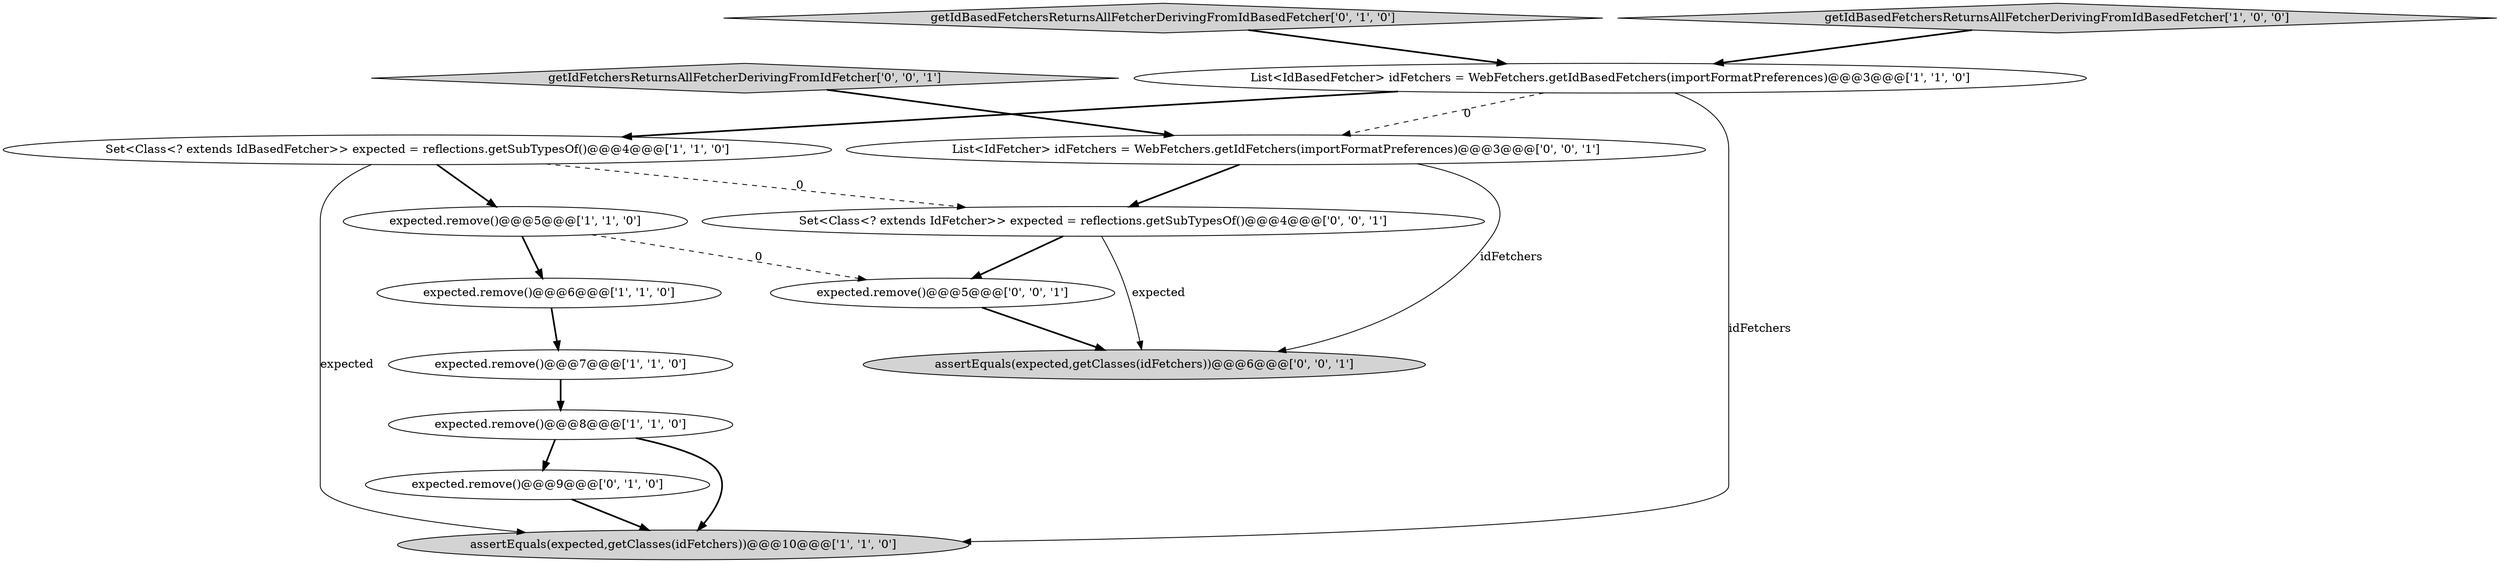 digraph {
9 [style = filled, label = "expected.remove()@@@9@@@['0', '1', '0']", fillcolor = white, shape = ellipse image = "AAA1AAABBB2BBB"];
8 [style = filled, label = "getIdBasedFetchersReturnsAllFetcherDerivingFromIdBasedFetcher['0', '1', '0']", fillcolor = lightgray, shape = diamond image = "AAA0AAABBB2BBB"];
14 [style = filled, label = "expected.remove()@@@5@@@['0', '0', '1']", fillcolor = white, shape = ellipse image = "AAA0AAABBB3BBB"];
10 [style = filled, label = "List<IdFetcher> idFetchers = WebFetchers.getIdFetchers(importFormatPreferences)@@@3@@@['0', '0', '1']", fillcolor = white, shape = ellipse image = "AAA0AAABBB3BBB"];
1 [style = filled, label = "List<IdBasedFetcher> idFetchers = WebFetchers.getIdBasedFetchers(importFormatPreferences)@@@3@@@['1', '1', '0']", fillcolor = white, shape = ellipse image = "AAA0AAABBB1BBB"];
12 [style = filled, label = "Set<Class<? extends IdFetcher>> expected = reflections.getSubTypesOf()@@@4@@@['0', '0', '1']", fillcolor = white, shape = ellipse image = "AAA0AAABBB3BBB"];
6 [style = filled, label = "assertEquals(expected,getClasses(idFetchers))@@@10@@@['1', '1', '0']", fillcolor = lightgray, shape = ellipse image = "AAA0AAABBB1BBB"];
4 [style = filled, label = "expected.remove()@@@5@@@['1', '1', '0']", fillcolor = white, shape = ellipse image = "AAA0AAABBB1BBB"];
2 [style = filled, label = "expected.remove()@@@7@@@['1', '1', '0']", fillcolor = white, shape = ellipse image = "AAA0AAABBB1BBB"];
3 [style = filled, label = "expected.remove()@@@6@@@['1', '1', '0']", fillcolor = white, shape = ellipse image = "AAA0AAABBB1BBB"];
7 [style = filled, label = "expected.remove()@@@8@@@['1', '1', '0']", fillcolor = white, shape = ellipse image = "AAA0AAABBB1BBB"];
11 [style = filled, label = "getIdFetchersReturnsAllFetcherDerivingFromIdFetcher['0', '0', '1']", fillcolor = lightgray, shape = diamond image = "AAA0AAABBB3BBB"];
5 [style = filled, label = "Set<Class<? extends IdBasedFetcher>> expected = reflections.getSubTypesOf()@@@4@@@['1', '1', '0']", fillcolor = white, shape = ellipse image = "AAA0AAABBB1BBB"];
0 [style = filled, label = "getIdBasedFetchersReturnsAllFetcherDerivingFromIdBasedFetcher['1', '0', '0']", fillcolor = lightgray, shape = diamond image = "AAA0AAABBB1BBB"];
13 [style = filled, label = "assertEquals(expected,getClasses(idFetchers))@@@6@@@['0', '0', '1']", fillcolor = lightgray, shape = ellipse image = "AAA0AAABBB3BBB"];
10->13 [style = solid, label="idFetchers"];
4->14 [style = dashed, label="0"];
3->2 [style = bold, label=""];
2->7 [style = bold, label=""];
12->14 [style = bold, label=""];
7->9 [style = bold, label=""];
7->6 [style = bold, label=""];
14->13 [style = bold, label=""];
0->1 [style = bold, label=""];
5->4 [style = bold, label=""];
9->6 [style = bold, label=""];
10->12 [style = bold, label=""];
12->13 [style = solid, label="expected"];
8->1 [style = bold, label=""];
11->10 [style = bold, label=""];
5->6 [style = solid, label="expected"];
1->10 [style = dashed, label="0"];
5->12 [style = dashed, label="0"];
1->6 [style = solid, label="idFetchers"];
4->3 [style = bold, label=""];
1->5 [style = bold, label=""];
}

